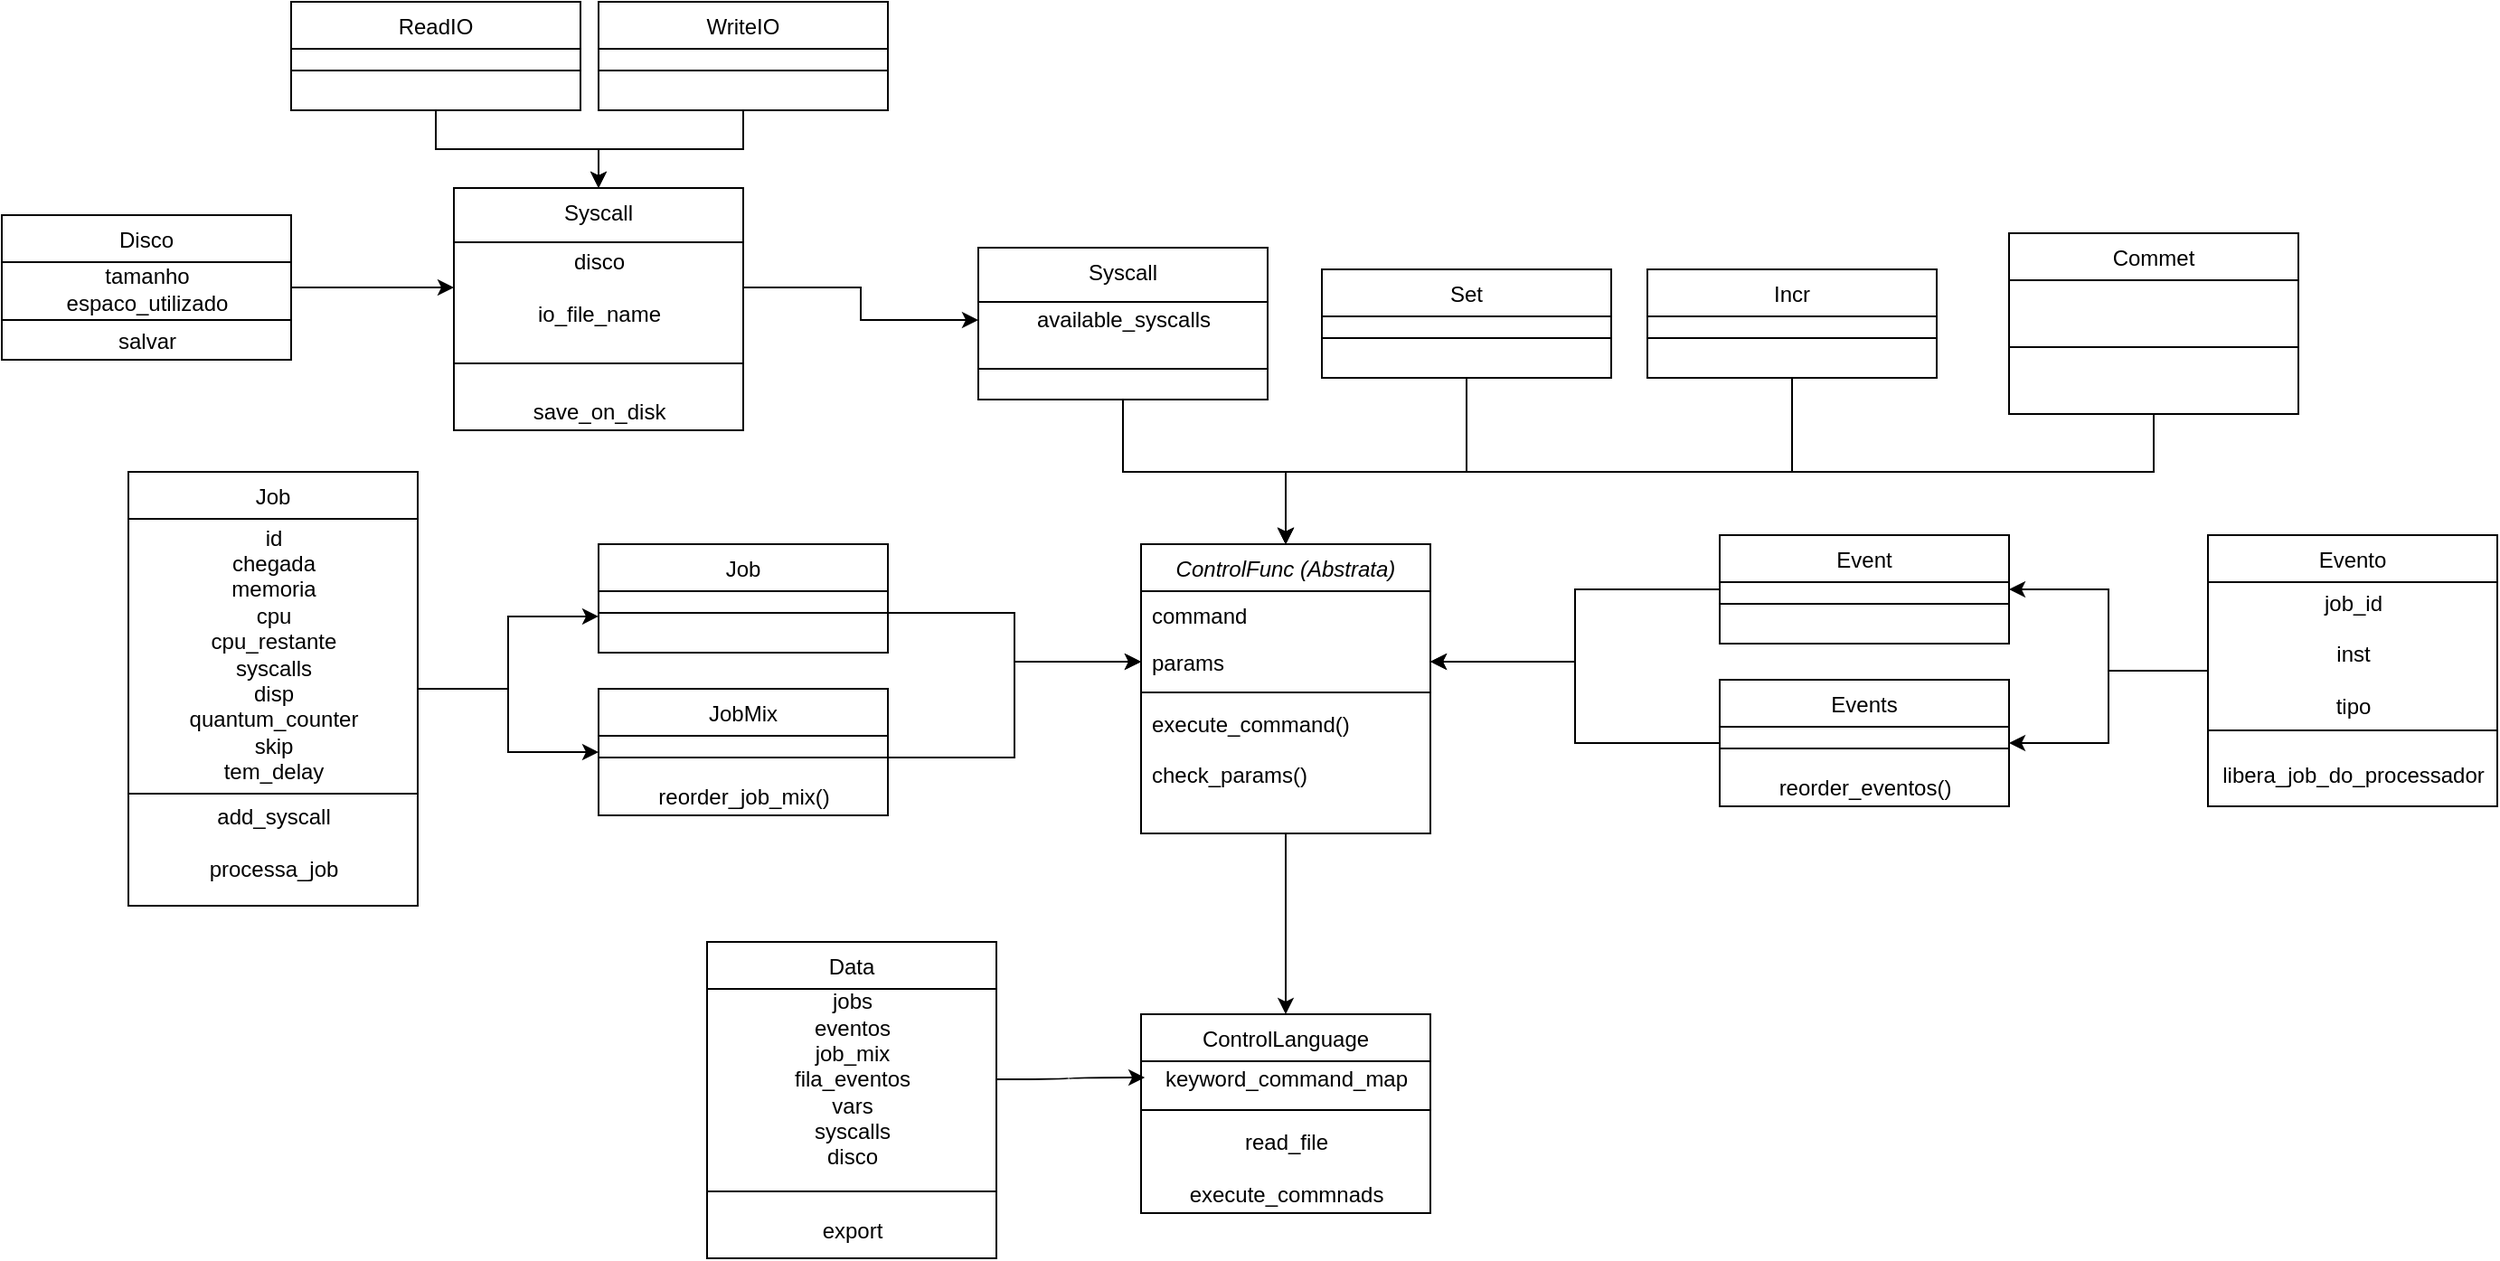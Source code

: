<mxfile>
    <diagram id="C5RBs43oDa-KdzZeNtuy" name="diagram-geral">
        <mxGraphModel dx="2865" dy="2027" grid="1" gridSize="10" guides="1" tooltips="1" connect="1" arrows="1" fold="1" page="1" pageScale="1" pageWidth="827" pageHeight="1169" math="0" shadow="0">
            <root>
                <mxCell id="WIyWlLk6GJQsqaUBKTNV-0"/>
                <mxCell id="WIyWlLk6GJQsqaUBKTNV-1" parent="WIyWlLk6GJQsqaUBKTNV-0"/>
                <mxCell id="9DZc6F7xhSgoEvcOJHaO-80" style="edgeStyle=orthogonalEdgeStyle;curved=1;orthogonalLoop=1;jettySize=auto;html=1;entryX=0.5;entryY=0;entryDx=0;entryDy=0;" parent="WIyWlLk6GJQsqaUBKTNV-1" source="zkfFHV4jXpPFQw0GAbJ--0" target="9DZc6F7xhSgoEvcOJHaO-64" edge="1">
                    <mxGeometry relative="1" as="geometry"/>
                </mxCell>
                <mxCell id="zkfFHV4jXpPFQw0GAbJ--0" value="ControlFunc (Abstrata)" style="swimlane;fontStyle=2;align=center;verticalAlign=top;childLayout=stackLayout;horizontal=1;startSize=26;horizontalStack=0;resizeParent=1;resizeLast=0;collapsible=1;marginBottom=0;rounded=0;shadow=0;strokeWidth=1;" parent="WIyWlLk6GJQsqaUBKTNV-1" vertex="1">
                    <mxGeometry x="220" y="120" width="160" height="160" as="geometry">
                        <mxRectangle x="230" y="140" width="160" height="26" as="alternateBounds"/>
                    </mxGeometry>
                </mxCell>
                <mxCell id="zkfFHV4jXpPFQw0GAbJ--1" value="command" style="text;align=left;verticalAlign=top;spacingLeft=4;spacingRight=4;overflow=hidden;rotatable=0;points=[[0,0.5],[1,0.5]];portConstraint=eastwest;" parent="zkfFHV4jXpPFQw0GAbJ--0" vertex="1">
                    <mxGeometry y="26" width="160" height="26" as="geometry"/>
                </mxCell>
                <mxCell id="zkfFHV4jXpPFQw0GAbJ--2" value="params" style="text;align=left;verticalAlign=top;spacingLeft=4;spacingRight=4;overflow=hidden;rotatable=0;points=[[0,0.5],[1,0.5]];portConstraint=eastwest;rounded=0;shadow=0;html=0;" parent="zkfFHV4jXpPFQw0GAbJ--0" vertex="1">
                    <mxGeometry y="52" width="160" height="26" as="geometry"/>
                </mxCell>
                <mxCell id="zkfFHV4jXpPFQw0GAbJ--4" value="" style="line;html=1;strokeWidth=1;align=left;verticalAlign=middle;spacingTop=-1;spacingLeft=3;spacingRight=3;rotatable=0;labelPosition=right;points=[];portConstraint=eastwest;" parent="zkfFHV4jXpPFQw0GAbJ--0" vertex="1">
                    <mxGeometry y="78" width="160" height="8" as="geometry"/>
                </mxCell>
                <mxCell id="zkfFHV4jXpPFQw0GAbJ--5" value="execute_command()&#10;&#10;check_params()" style="text;align=left;verticalAlign=top;spacingLeft=4;spacingRight=4;overflow=hidden;rotatable=0;points=[[0,0.5],[1,0.5]];portConstraint=eastwest;" parent="zkfFHV4jXpPFQw0GAbJ--0" vertex="1">
                    <mxGeometry y="86" width="160" height="74" as="geometry"/>
                </mxCell>
                <mxCell id="zkfFHV4jXpPFQw0GAbJ--6" value="Job" style="swimlane;fontStyle=0;align=center;verticalAlign=top;childLayout=stackLayout;horizontal=1;startSize=26;horizontalStack=0;resizeParent=1;resizeLast=0;collapsible=1;marginBottom=0;rounded=0;shadow=0;strokeWidth=1;" parent="WIyWlLk6GJQsqaUBKTNV-1" vertex="1">
                    <mxGeometry x="-80" y="120" width="160" height="60" as="geometry">
                        <mxRectangle x="130" y="380" width="160" height="26" as="alternateBounds"/>
                    </mxGeometry>
                </mxCell>
                <mxCell id="zkfFHV4jXpPFQw0GAbJ--9" value="" style="line;html=1;strokeWidth=1;align=left;verticalAlign=middle;spacingTop=-1;spacingLeft=3;spacingRight=3;rotatable=0;labelPosition=right;points=[];portConstraint=eastwest;" parent="zkfFHV4jXpPFQw0GAbJ--6" vertex="1">
                    <mxGeometry y="26" width="160" height="24" as="geometry"/>
                </mxCell>
                <mxCell id="9DZc6F7xhSgoEvcOJHaO-4" value="JobMix" style="swimlane;fontStyle=0;align=center;verticalAlign=top;childLayout=stackLayout;horizontal=1;startSize=26;horizontalStack=0;resizeParent=1;resizeLast=0;collapsible=1;marginBottom=0;rounded=0;shadow=0;strokeWidth=1;" parent="WIyWlLk6GJQsqaUBKTNV-1" vertex="1">
                    <mxGeometry x="-80" y="200" width="160" height="70" as="geometry">
                        <mxRectangle x="130" y="380" width="160" height="26" as="alternateBounds"/>
                    </mxGeometry>
                </mxCell>
                <mxCell id="9DZc6F7xhSgoEvcOJHaO-5" value="" style="line;html=1;strokeWidth=1;align=left;verticalAlign=middle;spacingTop=-1;spacingLeft=3;spacingRight=3;rotatable=0;labelPosition=right;points=[];portConstraint=eastwest;" parent="9DZc6F7xhSgoEvcOJHaO-4" vertex="1">
                    <mxGeometry y="26" width="160" height="24" as="geometry"/>
                </mxCell>
                <mxCell id="9DZc6F7xhSgoEvcOJHaO-6" value="reorder_job_mix()" style="text;html=1;align=center;verticalAlign=middle;resizable=0;points=[];autosize=1;strokeColor=none;fillColor=none;" parent="9DZc6F7xhSgoEvcOJHaO-4" vertex="1">
                    <mxGeometry y="50" width="160" height="20" as="geometry"/>
                </mxCell>
                <mxCell id="9DZc6F7xhSgoEvcOJHaO-60" style="edgeStyle=orthogonalEdgeStyle;rounded=0;orthogonalLoop=1;jettySize=auto;html=1;entryX=0.5;entryY=0;entryDx=0;entryDy=0;" parent="WIyWlLk6GJQsqaUBKTNV-1" source="9DZc6F7xhSgoEvcOJHaO-7" target="zkfFHV4jXpPFQw0GAbJ--0" edge="1">
                    <mxGeometry relative="1" as="geometry">
                        <Array as="points">
                            <mxPoint x="400" y="80"/>
                            <mxPoint x="300" y="80"/>
                        </Array>
                    </mxGeometry>
                </mxCell>
                <mxCell id="9DZc6F7xhSgoEvcOJHaO-7" value="Set" style="swimlane;fontStyle=0;align=center;verticalAlign=top;childLayout=stackLayout;horizontal=1;startSize=26;horizontalStack=0;resizeParent=1;resizeLast=0;collapsible=1;marginBottom=0;rounded=0;shadow=0;strokeWidth=1;" parent="WIyWlLk6GJQsqaUBKTNV-1" vertex="1">
                    <mxGeometry x="320" y="-32" width="160" height="60" as="geometry">
                        <mxRectangle x="130" y="380" width="160" height="26" as="alternateBounds"/>
                    </mxGeometry>
                </mxCell>
                <mxCell id="9DZc6F7xhSgoEvcOJHaO-8" value="" style="line;html=1;strokeWidth=1;align=left;verticalAlign=middle;spacingTop=-1;spacingLeft=3;spacingRight=3;rotatable=0;labelPosition=right;points=[];portConstraint=eastwest;" parent="9DZc6F7xhSgoEvcOJHaO-7" vertex="1">
                    <mxGeometry y="26" width="160" height="24" as="geometry"/>
                </mxCell>
                <mxCell id="9DZc6F7xhSgoEvcOJHaO-61" style="edgeStyle=orthogonalEdgeStyle;rounded=0;orthogonalLoop=1;jettySize=auto;html=1;entryX=0.5;entryY=0;entryDx=0;entryDy=0;" parent="WIyWlLk6GJQsqaUBKTNV-1" source="9DZc6F7xhSgoEvcOJHaO-9" target="zkfFHV4jXpPFQw0GAbJ--0" edge="1">
                    <mxGeometry relative="1" as="geometry">
                        <Array as="points">
                            <mxPoint x="580" y="80"/>
                            <mxPoint x="300" y="80"/>
                        </Array>
                    </mxGeometry>
                </mxCell>
                <mxCell id="9DZc6F7xhSgoEvcOJHaO-9" value="Incr" style="swimlane;fontStyle=0;align=center;verticalAlign=top;childLayout=stackLayout;horizontal=1;startSize=26;horizontalStack=0;resizeParent=1;resizeLast=0;collapsible=1;marginBottom=0;rounded=0;shadow=0;strokeWidth=1;" parent="WIyWlLk6GJQsqaUBKTNV-1" vertex="1">
                    <mxGeometry x="500" y="-32" width="160" height="60" as="geometry">
                        <mxRectangle x="130" y="380" width="160" height="26" as="alternateBounds"/>
                    </mxGeometry>
                </mxCell>
                <mxCell id="9DZc6F7xhSgoEvcOJHaO-10" value="" style="line;html=1;strokeWidth=1;align=left;verticalAlign=middle;spacingTop=-1;spacingLeft=3;spacingRight=3;rotatable=0;labelPosition=right;points=[];portConstraint=eastwest;" parent="9DZc6F7xhSgoEvcOJHaO-9" vertex="1">
                    <mxGeometry y="26" width="160" height="24" as="geometry"/>
                </mxCell>
                <mxCell id="9DZc6F7xhSgoEvcOJHaO-14" style="edgeStyle=orthogonalEdgeStyle;rounded=0;orthogonalLoop=1;jettySize=auto;html=1;" parent="WIyWlLk6GJQsqaUBKTNV-1" source="zkfFHV4jXpPFQw0GAbJ--9" target="zkfFHV4jXpPFQw0GAbJ--2" edge="1">
                    <mxGeometry relative="1" as="geometry"/>
                </mxCell>
                <mxCell id="9DZc6F7xhSgoEvcOJHaO-15" style="edgeStyle=orthogonalEdgeStyle;rounded=0;orthogonalLoop=1;jettySize=auto;html=1;entryX=0;entryY=0.5;entryDx=0;entryDy=0;" parent="WIyWlLk6GJQsqaUBKTNV-1" source="9DZc6F7xhSgoEvcOJHaO-5" target="zkfFHV4jXpPFQw0GAbJ--2" edge="1">
                    <mxGeometry relative="1" as="geometry"/>
                </mxCell>
                <mxCell id="9DZc6F7xhSgoEvcOJHaO-23" style="edgeStyle=orthogonalEdgeStyle;rounded=0;orthogonalLoop=1;jettySize=auto;html=1;entryX=1;entryY=0.5;entryDx=0;entryDy=0;" parent="WIyWlLk6GJQsqaUBKTNV-1" source="9DZc6F7xhSgoEvcOJHaO-18" target="zkfFHV4jXpPFQw0GAbJ--2" edge="1">
                    <mxGeometry relative="1" as="geometry"/>
                </mxCell>
                <mxCell id="9DZc6F7xhSgoEvcOJHaO-18" value="Event" style="swimlane;fontStyle=0;align=center;verticalAlign=top;childLayout=stackLayout;horizontal=1;startSize=26;horizontalStack=0;resizeParent=1;resizeLast=0;collapsible=1;marginBottom=0;rounded=0;shadow=0;strokeWidth=1;" parent="WIyWlLk6GJQsqaUBKTNV-1" vertex="1">
                    <mxGeometry x="540" y="115" width="160" height="60" as="geometry">
                        <mxRectangle x="130" y="380" width="160" height="26" as="alternateBounds"/>
                    </mxGeometry>
                </mxCell>
                <mxCell id="9DZc6F7xhSgoEvcOJHaO-19" value="" style="line;html=1;strokeWidth=1;align=left;verticalAlign=middle;spacingTop=-1;spacingLeft=3;spacingRight=3;rotatable=0;labelPosition=right;points=[];portConstraint=eastwest;" parent="9DZc6F7xhSgoEvcOJHaO-18" vertex="1">
                    <mxGeometry y="26" width="160" height="24" as="geometry"/>
                </mxCell>
                <mxCell id="9DZc6F7xhSgoEvcOJHaO-24" style="edgeStyle=orthogonalEdgeStyle;rounded=0;orthogonalLoop=1;jettySize=auto;html=1;" parent="WIyWlLk6GJQsqaUBKTNV-1" source="9DZc6F7xhSgoEvcOJHaO-20" target="zkfFHV4jXpPFQw0GAbJ--2" edge="1">
                    <mxGeometry relative="1" as="geometry"/>
                </mxCell>
                <mxCell id="9DZc6F7xhSgoEvcOJHaO-20" value="Events" style="swimlane;fontStyle=0;align=center;verticalAlign=top;childLayout=stackLayout;horizontal=1;startSize=26;horizontalStack=0;resizeParent=1;resizeLast=0;collapsible=1;marginBottom=0;rounded=0;shadow=0;strokeWidth=1;" parent="WIyWlLk6GJQsqaUBKTNV-1" vertex="1">
                    <mxGeometry x="540" y="195" width="160" height="70" as="geometry">
                        <mxRectangle x="130" y="380" width="160" height="26" as="alternateBounds"/>
                    </mxGeometry>
                </mxCell>
                <mxCell id="9DZc6F7xhSgoEvcOJHaO-21" value="" style="line;html=1;strokeWidth=1;align=left;verticalAlign=middle;spacingTop=-1;spacingLeft=3;spacingRight=3;rotatable=0;labelPosition=right;points=[];portConstraint=eastwest;" parent="9DZc6F7xhSgoEvcOJHaO-20" vertex="1">
                    <mxGeometry y="26" width="160" height="24" as="geometry"/>
                </mxCell>
                <mxCell id="9DZc6F7xhSgoEvcOJHaO-22" value="reorder_eventos()" style="text;html=1;align=center;verticalAlign=middle;resizable=0;points=[];autosize=1;strokeColor=none;fillColor=none;" parent="9DZc6F7xhSgoEvcOJHaO-20" vertex="1">
                    <mxGeometry y="50" width="160" height="20" as="geometry"/>
                </mxCell>
                <mxCell id="9DZc6F7xhSgoEvcOJHaO-30" style="edgeStyle=orthogonalEdgeStyle;rounded=0;orthogonalLoop=1;jettySize=auto;html=1;entryX=0.5;entryY=0;entryDx=0;entryDy=0;" parent="WIyWlLk6GJQsqaUBKTNV-1" source="9DZc6F7xhSgoEvcOJHaO-25" target="zkfFHV4jXpPFQw0GAbJ--0" edge="1">
                    <mxGeometry relative="1" as="geometry"/>
                </mxCell>
                <mxCell id="9DZc6F7xhSgoEvcOJHaO-25" value="Syscall" style="swimlane;fontStyle=0;align=center;verticalAlign=top;childLayout=stackLayout;horizontal=1;startSize=30;horizontalStack=0;resizeParent=1;resizeLast=0;collapsible=1;marginBottom=0;rounded=0;shadow=0;strokeWidth=1;" parent="WIyWlLk6GJQsqaUBKTNV-1" vertex="1">
                    <mxGeometry x="130" y="-44" width="160" height="84" as="geometry">
                        <mxRectangle x="130" y="380" width="160" height="26" as="alternateBounds"/>
                    </mxGeometry>
                </mxCell>
                <mxCell id="9DZc6F7xhSgoEvcOJHaO-31" value="available_syscalls" style="text;html=1;align=center;verticalAlign=middle;resizable=0;points=[];autosize=1;strokeColor=none;fillColor=none;" parent="9DZc6F7xhSgoEvcOJHaO-25" vertex="1">
                    <mxGeometry y="30" width="160" height="20" as="geometry"/>
                </mxCell>
                <mxCell id="9DZc6F7xhSgoEvcOJHaO-26" value="" style="line;html=1;strokeWidth=1;align=left;verticalAlign=middle;spacingTop=-1;spacingLeft=3;spacingRight=3;rotatable=0;labelPosition=right;points=[];portConstraint=eastwest;" parent="9DZc6F7xhSgoEvcOJHaO-25" vertex="1">
                    <mxGeometry y="50" width="160" height="34" as="geometry"/>
                </mxCell>
                <mxCell id="9DZc6F7xhSgoEvcOJHaO-29" style="edgeStyle=orthogonalEdgeStyle;rounded=0;orthogonalLoop=1;jettySize=auto;html=1;entryX=0.5;entryY=0;entryDx=0;entryDy=0;" parent="WIyWlLk6GJQsqaUBKTNV-1" source="9DZc6F7xhSgoEvcOJHaO-27" target="zkfFHV4jXpPFQw0GAbJ--0" edge="1">
                    <mxGeometry relative="1" as="geometry">
                        <Array as="points">
                            <mxPoint x="780" y="80"/>
                            <mxPoint x="300" y="80"/>
                        </Array>
                    </mxGeometry>
                </mxCell>
                <mxCell id="9DZc6F7xhSgoEvcOJHaO-27" value="Commet" style="swimlane;fontStyle=0;align=center;verticalAlign=top;childLayout=stackLayout;horizontal=1;startSize=26;horizontalStack=0;resizeParent=1;resizeLast=0;collapsible=1;marginBottom=0;rounded=0;shadow=0;strokeWidth=1;" parent="WIyWlLk6GJQsqaUBKTNV-1" vertex="1">
                    <mxGeometry x="700" y="-52" width="160" height="100" as="geometry">
                        <mxRectangle x="130" y="380" width="160" height="26" as="alternateBounds"/>
                    </mxGeometry>
                </mxCell>
                <mxCell id="9DZc6F7xhSgoEvcOJHaO-28" value="" style="line;html=1;strokeWidth=1;align=left;verticalAlign=middle;spacingTop=-1;spacingLeft=3;spacingRight=3;rotatable=0;labelPosition=right;points=[];portConstraint=eastwest;" parent="9DZc6F7xhSgoEvcOJHaO-27" vertex="1">
                    <mxGeometry y="26" width="160" height="74" as="geometry"/>
                </mxCell>
                <mxCell id="9DZc6F7xhSgoEvcOJHaO-32" value="Syscall" style="swimlane;fontStyle=0;align=center;verticalAlign=top;childLayout=stackLayout;horizontal=1;startSize=30;horizontalStack=0;resizeParent=1;resizeLast=0;collapsible=1;marginBottom=0;rounded=0;shadow=0;strokeWidth=1;" parent="WIyWlLk6GJQsqaUBKTNV-1" vertex="1">
                    <mxGeometry x="-160" y="-77" width="160" height="134" as="geometry">
                        <mxRectangle x="130" y="380" width="160" height="26" as="alternateBounds"/>
                    </mxGeometry>
                </mxCell>
                <mxCell id="9DZc6F7xhSgoEvcOJHaO-33" value="disco&lt;br&gt;&lt;br&gt;io_file_name" style="text;html=1;align=center;verticalAlign=middle;resizable=0;points=[];autosize=1;strokeColor=none;fillColor=none;" parent="9DZc6F7xhSgoEvcOJHaO-32" vertex="1">
                    <mxGeometry y="30" width="160" height="50" as="geometry"/>
                </mxCell>
                <mxCell id="9DZc6F7xhSgoEvcOJHaO-34" value="" style="line;html=1;strokeWidth=1;align=left;verticalAlign=middle;spacingTop=-1;spacingLeft=3;spacingRight=3;rotatable=0;labelPosition=right;points=[];portConstraint=eastwest;" parent="9DZc6F7xhSgoEvcOJHaO-32" vertex="1">
                    <mxGeometry y="80" width="160" height="34" as="geometry"/>
                </mxCell>
                <mxCell id="9DZc6F7xhSgoEvcOJHaO-36" value="save_on_disk" style="text;html=1;align=center;verticalAlign=middle;resizable=0;points=[];autosize=1;strokeColor=none;fillColor=none;" parent="9DZc6F7xhSgoEvcOJHaO-32" vertex="1">
                    <mxGeometry y="114" width="160" height="20" as="geometry"/>
                </mxCell>
                <mxCell id="9DZc6F7xhSgoEvcOJHaO-35" style="edgeStyle=orthogonalEdgeStyle;rounded=0;orthogonalLoop=1;jettySize=auto;html=1;entryX=0;entryY=0.5;entryDx=0;entryDy=0;entryPerimeter=0;" parent="WIyWlLk6GJQsqaUBKTNV-1" source="9DZc6F7xhSgoEvcOJHaO-33" target="9DZc6F7xhSgoEvcOJHaO-31" edge="1">
                    <mxGeometry relative="1" as="geometry"/>
                </mxCell>
                <mxCell id="9DZc6F7xhSgoEvcOJHaO-39" style="edgeStyle=orthogonalEdgeStyle;rounded=0;orthogonalLoop=1;jettySize=auto;html=1;exitX=0.5;exitY=1;exitDx=0;exitDy=0;" parent="WIyWlLk6GJQsqaUBKTNV-1" source="9DZc6F7xhSgoEvcOJHaO-37" target="9DZc6F7xhSgoEvcOJHaO-32" edge="1">
                    <mxGeometry relative="1" as="geometry"/>
                </mxCell>
                <mxCell id="9DZc6F7xhSgoEvcOJHaO-37" value="ReadIO" style="swimlane;fontStyle=0;align=center;verticalAlign=top;childLayout=stackLayout;horizontal=1;startSize=26;horizontalStack=0;resizeParent=1;resizeLast=0;collapsible=1;marginBottom=0;rounded=0;shadow=0;strokeWidth=1;" parent="WIyWlLk6GJQsqaUBKTNV-1" vertex="1">
                    <mxGeometry x="-250" y="-180" width="160" height="60" as="geometry">
                        <mxRectangle x="130" y="380" width="160" height="26" as="alternateBounds"/>
                    </mxGeometry>
                </mxCell>
                <mxCell id="9DZc6F7xhSgoEvcOJHaO-38" value="" style="line;html=1;strokeWidth=1;align=left;verticalAlign=middle;spacingTop=-1;spacingLeft=3;spacingRight=3;rotatable=0;labelPosition=right;points=[];portConstraint=eastwest;" parent="9DZc6F7xhSgoEvcOJHaO-37" vertex="1">
                    <mxGeometry y="26" width="160" height="24" as="geometry"/>
                </mxCell>
                <mxCell id="9DZc6F7xhSgoEvcOJHaO-42" style="edgeStyle=orthogonalEdgeStyle;rounded=0;orthogonalLoop=1;jettySize=auto;html=1;" parent="WIyWlLk6GJQsqaUBKTNV-1" source="9DZc6F7xhSgoEvcOJHaO-40" target="9DZc6F7xhSgoEvcOJHaO-32" edge="1">
                    <mxGeometry relative="1" as="geometry"/>
                </mxCell>
                <mxCell id="9DZc6F7xhSgoEvcOJHaO-40" value="WriteIO" style="swimlane;fontStyle=0;align=center;verticalAlign=top;childLayout=stackLayout;horizontal=1;startSize=26;horizontalStack=0;resizeParent=1;resizeLast=0;collapsible=1;marginBottom=0;rounded=0;shadow=0;strokeWidth=1;" parent="WIyWlLk6GJQsqaUBKTNV-1" vertex="1">
                    <mxGeometry x="-80" y="-180" width="160" height="60" as="geometry">
                        <mxRectangle x="130" y="380" width="160" height="26" as="alternateBounds"/>
                    </mxGeometry>
                </mxCell>
                <mxCell id="9DZc6F7xhSgoEvcOJHaO-41" value="" style="line;html=1;strokeWidth=1;align=left;verticalAlign=middle;spacingTop=-1;spacingLeft=3;spacingRight=3;rotatable=0;labelPosition=right;points=[];portConstraint=eastwest;" parent="9DZc6F7xhSgoEvcOJHaO-40" vertex="1">
                    <mxGeometry y="26" width="160" height="24" as="geometry"/>
                </mxCell>
                <mxCell id="9DZc6F7xhSgoEvcOJHaO-45" style="edgeStyle=orthogonalEdgeStyle;rounded=0;orthogonalLoop=1;jettySize=auto;html=1;entryX=1;entryY=0.5;entryDx=0;entryDy=0;" parent="WIyWlLk6GJQsqaUBKTNV-1" source="9DZc6F7xhSgoEvcOJHaO-43" target="9DZc6F7xhSgoEvcOJHaO-18" edge="1">
                    <mxGeometry relative="1" as="geometry"/>
                </mxCell>
                <mxCell id="9DZc6F7xhSgoEvcOJHaO-46" style="edgeStyle=orthogonalEdgeStyle;rounded=0;orthogonalLoop=1;jettySize=auto;html=1;entryX=1;entryY=0.5;entryDx=0;entryDy=0;" parent="WIyWlLk6GJQsqaUBKTNV-1" source="9DZc6F7xhSgoEvcOJHaO-43" target="9DZc6F7xhSgoEvcOJHaO-20" edge="1">
                    <mxGeometry relative="1" as="geometry"/>
                </mxCell>
                <mxCell id="9DZc6F7xhSgoEvcOJHaO-43" value="Evento" style="swimlane;fontStyle=0;align=center;verticalAlign=top;childLayout=stackLayout;horizontal=1;startSize=26;horizontalStack=0;resizeParent=1;resizeLast=0;collapsible=1;marginBottom=0;rounded=0;shadow=0;strokeWidth=1;" parent="WIyWlLk6GJQsqaUBKTNV-1" vertex="1">
                    <mxGeometry x="810" y="115" width="160" height="150" as="geometry">
                        <mxRectangle x="130" y="380" width="160" height="26" as="alternateBounds"/>
                    </mxGeometry>
                </mxCell>
                <mxCell id="9DZc6F7xhSgoEvcOJHaO-47" value="job_id&lt;br&gt;&lt;br&gt;inst&lt;br&gt;&lt;br&gt;tipo" style="text;html=1;align=center;verticalAlign=middle;resizable=0;points=[];autosize=1;strokeColor=none;fillColor=none;" parent="9DZc6F7xhSgoEvcOJHaO-43" vertex="1">
                    <mxGeometry y="26" width="160" height="80" as="geometry"/>
                </mxCell>
                <mxCell id="9DZc6F7xhSgoEvcOJHaO-44" value="" style="line;html=1;strokeWidth=1;align=left;verticalAlign=middle;spacingTop=-1;spacingLeft=3;spacingRight=3;rotatable=0;labelPosition=right;points=[];portConstraint=eastwest;" parent="9DZc6F7xhSgoEvcOJHaO-43" vertex="1">
                    <mxGeometry y="106" width="160" height="4" as="geometry"/>
                </mxCell>
                <mxCell id="9DZc6F7xhSgoEvcOJHaO-48" value="&lt;br style=&quot;text-align: left&quot;&gt;&lt;span style=&quot;text-align: left ; background-color: rgb(255 , 255 , 255)&quot;&gt;l&lt;/span&gt;&lt;span style=&quot;text-align: left ; background-color: rgb(255 , 255 , 255)&quot;&gt;ibera_job_do_processador&lt;/span&gt;" style="text;html=1;align=center;verticalAlign=middle;resizable=0;points=[];autosize=1;strokeColor=none;fillColor=none;" parent="9DZc6F7xhSgoEvcOJHaO-43" vertex="1">
                    <mxGeometry y="110" width="160" height="30" as="geometry"/>
                </mxCell>
                <mxCell id="9DZc6F7xhSgoEvcOJHaO-51" style="edgeStyle=orthogonalEdgeStyle;rounded=0;orthogonalLoop=1;jettySize=auto;html=1;entryX=0;entryY=0.583;entryDx=0;entryDy=0;entryPerimeter=0;" parent="WIyWlLk6GJQsqaUBKTNV-1" source="9DZc6F7xhSgoEvcOJHaO-49" target="zkfFHV4jXpPFQw0GAbJ--9" edge="1">
                    <mxGeometry relative="1" as="geometry"/>
                </mxCell>
                <mxCell id="9DZc6F7xhSgoEvcOJHaO-52" style="edgeStyle=orthogonalEdgeStyle;rounded=0;orthogonalLoop=1;jettySize=auto;html=1;entryX=0;entryY=0.5;entryDx=0;entryDy=0;" parent="WIyWlLk6GJQsqaUBKTNV-1" source="9DZc6F7xhSgoEvcOJHaO-49" target="9DZc6F7xhSgoEvcOJHaO-4" edge="1">
                    <mxGeometry relative="1" as="geometry"/>
                </mxCell>
                <mxCell id="9DZc6F7xhSgoEvcOJHaO-49" value="Job" style="swimlane;fontStyle=0;align=center;verticalAlign=top;childLayout=stackLayout;horizontal=1;startSize=26;horizontalStack=0;resizeParent=1;resizeLast=0;collapsible=1;marginBottom=0;rounded=0;shadow=0;strokeWidth=1;" parent="WIyWlLk6GJQsqaUBKTNV-1" vertex="1">
                    <mxGeometry x="-340" y="80" width="160" height="240" as="geometry">
                        <mxRectangle x="130" y="380" width="160" height="26" as="alternateBounds"/>
                    </mxGeometry>
                </mxCell>
                <mxCell id="9DZc6F7xhSgoEvcOJHaO-53" value="id&lt;br&gt;chegada&lt;br&gt;memoria&lt;br&gt;cpu&lt;br&gt;cpu_restante&lt;br&gt;syscalls&lt;br&gt;disp&lt;br&gt;quantum_counter&lt;br&gt;skip&lt;br&gt;tem_delay&lt;br&gt;" style="text;html=1;align=center;verticalAlign=middle;resizable=0;points=[];autosize=1;strokeColor=none;fillColor=none;" parent="9DZc6F7xhSgoEvcOJHaO-49" vertex="1">
                    <mxGeometry y="26" width="160" height="150" as="geometry"/>
                </mxCell>
                <mxCell id="9DZc6F7xhSgoEvcOJHaO-50" value="" style="line;html=1;strokeWidth=1;align=left;verticalAlign=middle;spacingTop=-1;spacingLeft=3;spacingRight=3;rotatable=0;labelPosition=right;points=[];portConstraint=eastwest;" parent="9DZc6F7xhSgoEvcOJHaO-49" vertex="1">
                    <mxGeometry y="176" width="160" height="4" as="geometry"/>
                </mxCell>
                <mxCell id="9DZc6F7xhSgoEvcOJHaO-54" value="add_syscall&lt;br&gt;&lt;br&gt;processa_job" style="text;html=1;align=center;verticalAlign=middle;resizable=0;points=[];autosize=1;strokeColor=none;fillColor=none;" parent="9DZc6F7xhSgoEvcOJHaO-49" vertex="1">
                    <mxGeometry y="180" width="160" height="50" as="geometry"/>
                </mxCell>
                <mxCell id="9DZc6F7xhSgoEvcOJHaO-57" style="edgeStyle=orthogonalEdgeStyle;rounded=0;orthogonalLoop=1;jettySize=auto;html=1;" parent="WIyWlLk6GJQsqaUBKTNV-1" source="9DZc6F7xhSgoEvcOJHaO-55" target="9DZc6F7xhSgoEvcOJHaO-33" edge="1">
                    <mxGeometry relative="1" as="geometry"/>
                </mxCell>
                <mxCell id="9DZc6F7xhSgoEvcOJHaO-55" value="Disco" style="swimlane;fontStyle=0;align=center;verticalAlign=top;childLayout=stackLayout;horizontal=1;startSize=26;horizontalStack=0;resizeParent=1;resizeLast=0;collapsible=1;marginBottom=0;rounded=0;shadow=0;strokeWidth=1;" parent="WIyWlLk6GJQsqaUBKTNV-1" vertex="1">
                    <mxGeometry x="-410" y="-62" width="160" height="80" as="geometry">
                        <mxRectangle x="130" y="380" width="160" height="26" as="alternateBounds"/>
                    </mxGeometry>
                </mxCell>
                <mxCell id="9DZc6F7xhSgoEvcOJHaO-58" value="tamanho&lt;br&gt;espaco_utilizado" style="text;html=1;align=center;verticalAlign=middle;resizable=0;points=[];autosize=1;strokeColor=none;fillColor=none;" parent="9DZc6F7xhSgoEvcOJHaO-55" vertex="1">
                    <mxGeometry y="26" width="160" height="30" as="geometry"/>
                </mxCell>
                <mxCell id="9DZc6F7xhSgoEvcOJHaO-56" value="" style="line;html=1;strokeWidth=1;align=left;verticalAlign=middle;spacingTop=-1;spacingLeft=3;spacingRight=3;rotatable=0;labelPosition=right;points=[];portConstraint=eastwest;" parent="9DZc6F7xhSgoEvcOJHaO-55" vertex="1">
                    <mxGeometry y="56" width="160" height="4" as="geometry"/>
                </mxCell>
                <mxCell id="9DZc6F7xhSgoEvcOJHaO-59" value="salvar" style="text;html=1;align=center;verticalAlign=middle;resizable=0;points=[];autosize=1;strokeColor=none;fillColor=none;" parent="9DZc6F7xhSgoEvcOJHaO-55" vertex="1">
                    <mxGeometry y="60" width="160" height="20" as="geometry"/>
                </mxCell>
                <mxCell id="9DZc6F7xhSgoEvcOJHaO-64" value="ControlLanguage" style="swimlane;fontStyle=0;align=center;verticalAlign=top;childLayout=stackLayout;horizontal=1;startSize=26;horizontalStack=0;resizeParent=1;resizeLast=0;collapsible=1;marginBottom=0;rounded=0;shadow=0;strokeWidth=1;" parent="WIyWlLk6GJQsqaUBKTNV-1" vertex="1">
                    <mxGeometry x="220" y="380" width="160" height="110" as="geometry">
                        <mxRectangle x="130" y="380" width="160" height="26" as="alternateBounds"/>
                    </mxGeometry>
                </mxCell>
                <mxCell id="9DZc6F7xhSgoEvcOJHaO-66" value="keyword_command_map" style="text;html=1;align=center;verticalAlign=middle;resizable=0;points=[];autosize=1;strokeColor=none;fillColor=none;" parent="9DZc6F7xhSgoEvcOJHaO-64" vertex="1">
                    <mxGeometry y="26" width="160" height="20" as="geometry"/>
                </mxCell>
                <mxCell id="9DZc6F7xhSgoEvcOJHaO-65" value="" style="line;html=1;strokeWidth=1;align=left;verticalAlign=middle;spacingTop=-1;spacingLeft=3;spacingRight=3;rotatable=0;labelPosition=right;points=[];portConstraint=eastwest;" parent="9DZc6F7xhSgoEvcOJHaO-64" vertex="1">
                    <mxGeometry y="46" width="160" height="14" as="geometry"/>
                </mxCell>
                <mxCell id="9DZc6F7xhSgoEvcOJHaO-67" value="read_file&lt;br&gt;&lt;br&gt;execute_commnads" style="text;html=1;align=center;verticalAlign=middle;resizable=0;points=[];autosize=1;strokeColor=none;fillColor=none;" parent="9DZc6F7xhSgoEvcOJHaO-64" vertex="1">
                    <mxGeometry y="60" width="160" height="50" as="geometry"/>
                </mxCell>
                <mxCell id="9DZc6F7xhSgoEvcOJHaO-71" value="Data" style="swimlane;fontStyle=0;align=center;verticalAlign=top;childLayout=stackLayout;horizontal=1;startSize=26;horizontalStack=0;resizeParent=1;resizeLast=0;collapsible=1;marginBottom=0;rounded=0;shadow=0;strokeWidth=1;" parent="WIyWlLk6GJQsqaUBKTNV-1" vertex="1">
                    <mxGeometry x="-20" y="340" width="160" height="175" as="geometry">
                        <mxRectangle x="130" y="380" width="160" height="26" as="alternateBounds"/>
                    </mxGeometry>
                </mxCell>
                <mxCell id="9DZc6F7xhSgoEvcOJHaO-74" value="jobs&lt;br&gt;eventos&lt;br&gt;job_mix&lt;br&gt;fila_eventos&lt;br&gt;vars&lt;br&gt;syscalls&lt;br&gt;disco" style="text;html=1;align=center;verticalAlign=middle;resizable=0;points=[];autosize=1;strokeColor=none;fillColor=none;" parent="9DZc6F7xhSgoEvcOJHaO-71" vertex="1">
                    <mxGeometry y="26" width="160" height="100" as="geometry"/>
                </mxCell>
                <mxCell id="9DZc6F7xhSgoEvcOJHaO-72" value="" style="line;html=1;strokeWidth=1;align=left;verticalAlign=middle;spacingTop=-1;spacingLeft=3;spacingRight=3;rotatable=0;labelPosition=right;points=[];portConstraint=eastwest;" parent="9DZc6F7xhSgoEvcOJHaO-71" vertex="1">
                    <mxGeometry y="126" width="160" height="24" as="geometry"/>
                </mxCell>
                <mxCell id="9DZc6F7xhSgoEvcOJHaO-76" value="export" style="text;html=1;align=center;verticalAlign=middle;resizable=0;points=[];autosize=1;strokeColor=none;fillColor=none;" parent="9DZc6F7xhSgoEvcOJHaO-71" vertex="1">
                    <mxGeometry y="150" width="160" height="20" as="geometry"/>
                </mxCell>
                <mxCell id="9DZc6F7xhSgoEvcOJHaO-77" style="edgeStyle=orthogonalEdgeStyle;curved=1;orthogonalLoop=1;jettySize=auto;html=1;entryX=0.013;entryY=0.45;entryDx=0;entryDy=0;entryPerimeter=0;" parent="WIyWlLk6GJQsqaUBKTNV-1" source="9DZc6F7xhSgoEvcOJHaO-74" target="9DZc6F7xhSgoEvcOJHaO-66" edge="1">
                    <mxGeometry relative="1" as="geometry"/>
                </mxCell>
            </root>
        </mxGraphModel>
    </diagram>
</mxfile>